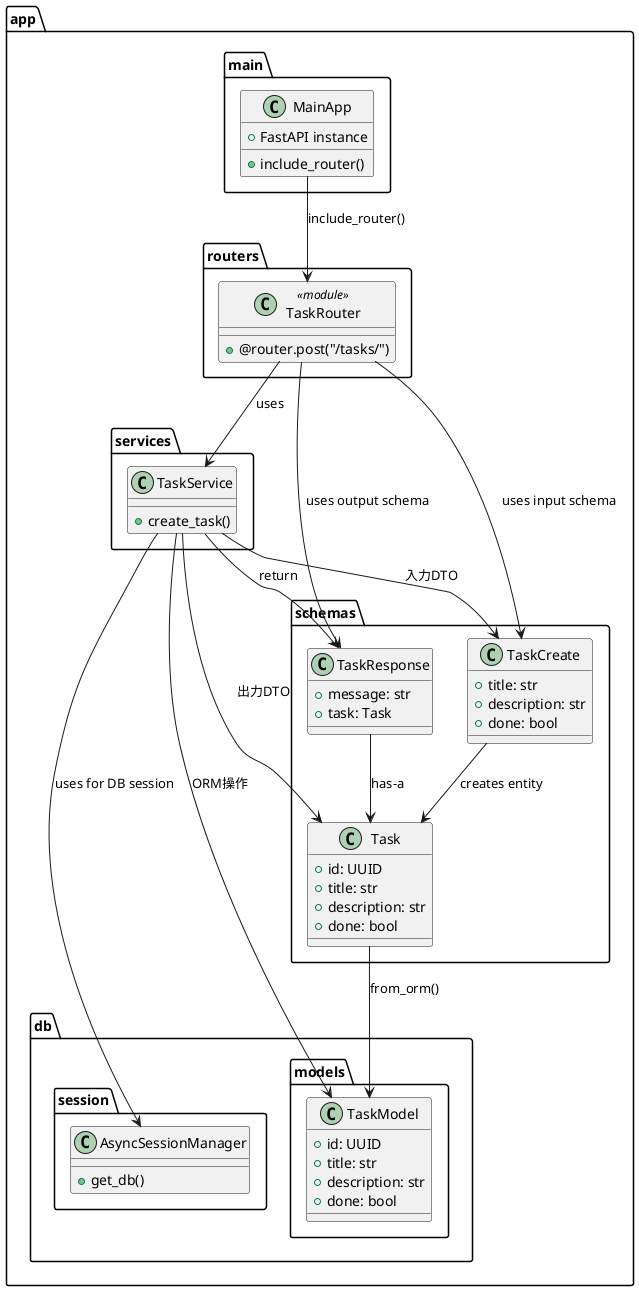 @startuml

package app {

  package main {
    class MainApp {
      +FastAPI instance
      +include_router()
    }
  }

  package routers {
    class TaskRouter <<module>> {
      +@router.post("/tasks/")
    }
  }

  package services {
    class TaskService {
      +create_task()
    }
  }

  package schemas {
    class TaskCreate {
      +title: str
      +description: str
      +done: bool
    }

    class Task {
      +id: UUID
      +title: str
      +description: str
      +done: bool
    }

    class TaskResponse {
      +message: str
      +task: Task
    }
  }

  package db {
    package models {
      class TaskModel {
        +id: UUID
        +title: str
        +description: str
        +done: bool
      }
    }

    package session {
      class AsyncSessionManager {
        +get_db()
      }
    }
  }
}

' 依存関係はクラス名だけを使う（パッケージ名は書かない）
MainApp --> TaskRouter : include_router()
TaskRouter --> TaskService : uses
TaskRouter --> TaskCreate : uses input schema
TaskRouter --> TaskResponse : uses output schema
TaskService --> AsyncSessionManager : uses for DB session
TaskService --> TaskModel : ORM操作
TaskService --> TaskCreate : 入力DTO
TaskService --> Task : 出力DTO
TaskService --> TaskResponse : return
TaskCreate --> Task : creates entity
TaskResponse --> Task : has-a
Task --> TaskModel : from_orm()

@enduml
